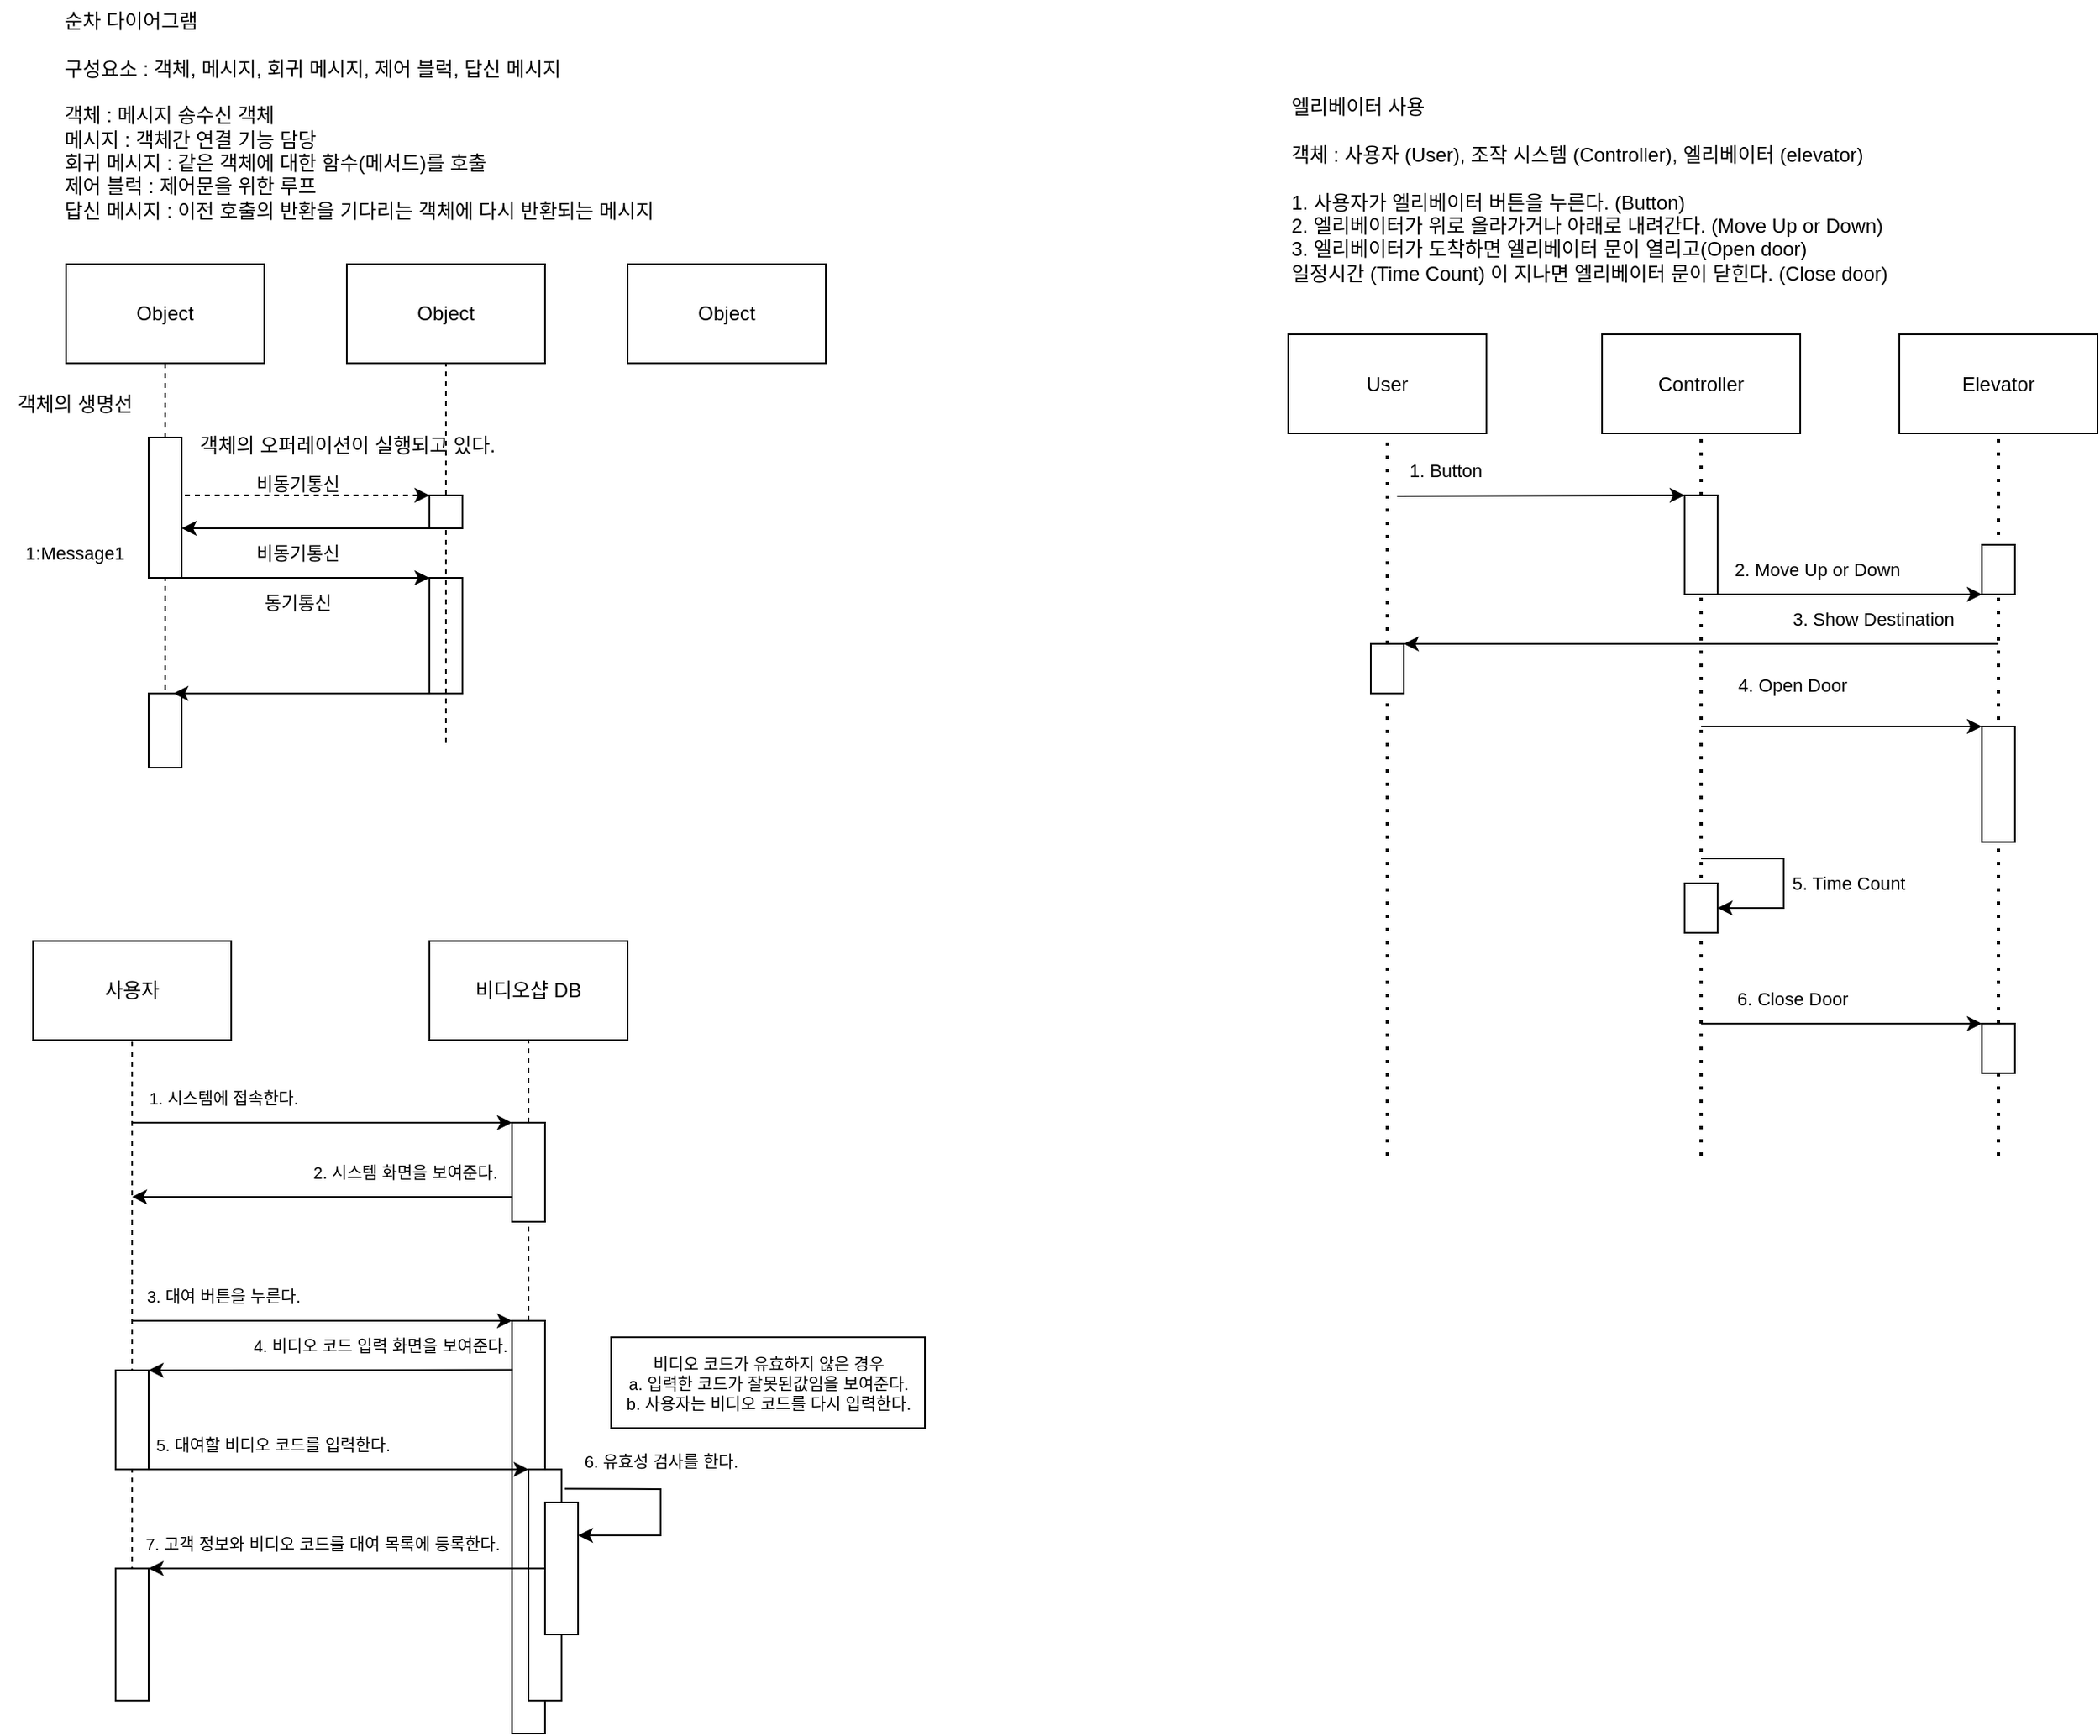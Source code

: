 <mxfile version="27.2.0">
  <diagram name="페이지-1" id="1YTHuSm2HGPzSGRn2rOb">
    <mxGraphModel dx="2505" dy="914" grid="1" gridSize="10" guides="1" tooltips="1" connect="1" arrows="1" fold="1" page="1" pageScale="1" pageWidth="827" pageHeight="1169" math="0" shadow="0">
      <root>
        <mxCell id="0" />
        <mxCell id="1" parent="0" />
        <mxCell id="fI4RuD9UBc3LA53aWhnX-50" value="엘리베이터 사용&lt;div&gt;&lt;br&gt;&lt;/div&gt;&lt;div&gt;객체 : 사용자 (User), 조작 시스템 (Controller), 엘리베이터 (elevator)&lt;/div&gt;&lt;div&gt;&lt;br&gt;&lt;/div&gt;&lt;div&gt;1. 사용자가 엘리베이터 버튼을 누른다. (Button)&lt;/div&gt;&lt;div&gt;2. 엘리베이터가 위로 올라가거나 아래로 내려간다. (Move Up or Down)&lt;/div&gt;&lt;div&gt;3. 엘리베이터가 도착하면 엘리베이터 문이 열리고(Open door)&amp;nbsp;&lt;/div&gt;&lt;div&gt;일정시간 (Time Count) 이 지나면 엘리베이터 문이 닫힌다. (Close door)&amp;nbsp;&amp;nbsp;&lt;/div&gt;" style="text;html=1;align=left;verticalAlign=middle;resizable=0;points=[];autosize=1;strokeColor=none;fillColor=none;" vertex="1" parent="1">
          <mxGeometry x="60" y="70" width="390" height="130" as="geometry" />
        </mxCell>
        <mxCell id="fI4RuD9UBc3LA53aWhnX-57" value="" style="group" vertex="1" connectable="0" parent="1">
          <mxGeometry x="-700" y="590" width="545" height="480" as="geometry" />
        </mxCell>
        <mxCell id="fI4RuD9UBc3LA53aWhnX-52" value="" style="rounded=0;whiteSpace=wrap;html=1;" vertex="1" parent="fI4RuD9UBc3LA53aWhnX-57">
          <mxGeometry x="350" y="240" width="190" height="55" as="geometry" />
        </mxCell>
        <mxCell id="fI4RuD9UBc3LA53aWhnX-23" value="사용자" style="rounded=0;whiteSpace=wrap;html=1;" vertex="1" parent="fI4RuD9UBc3LA53aWhnX-57">
          <mxGeometry width="120" height="60" as="geometry" />
        </mxCell>
        <mxCell id="fI4RuD9UBc3LA53aWhnX-24" value="비디오샵 DB" style="rounded=0;whiteSpace=wrap;html=1;" vertex="1" parent="fI4RuD9UBc3LA53aWhnX-57">
          <mxGeometry x="240" width="120" height="60" as="geometry" />
        </mxCell>
        <mxCell id="fI4RuD9UBc3LA53aWhnX-25" value="" style="endArrow=none;html=1;rounded=0;entryX=0.5;entryY=1;entryDx=0;entryDy=0;dashed=1;" edge="1" parent="fI4RuD9UBc3LA53aWhnX-57" target="fI4RuD9UBc3LA53aWhnX-23">
          <mxGeometry width="50" height="50" relative="1" as="geometry">
            <mxPoint x="60" y="460" as="sourcePoint" />
            <mxPoint x="100" y="140" as="targetPoint" />
          </mxGeometry>
        </mxCell>
        <mxCell id="fI4RuD9UBc3LA53aWhnX-26" value="" style="endArrow=none;html=1;rounded=0;entryX=0.5;entryY=1;entryDx=0;entryDy=0;dashed=1;" edge="1" parent="fI4RuD9UBc3LA53aWhnX-57" source="fI4RuD9UBc3LA53aWhnX-33" target="fI4RuD9UBc3LA53aWhnX-24">
          <mxGeometry width="50" height="50" relative="1" as="geometry">
            <mxPoint x="300" y="440.571" as="sourcePoint" />
            <mxPoint x="100" y="190" as="targetPoint" />
          </mxGeometry>
        </mxCell>
        <mxCell id="fI4RuD9UBc3LA53aWhnX-29" value="1. 시스템에 접속한다." style="text;html=1;align=center;verticalAlign=middle;resizable=0;points=[];autosize=1;strokeColor=none;fillColor=none;fontSize=10;" vertex="1" parent="fI4RuD9UBc3LA53aWhnX-57">
          <mxGeometry x="60" y="80" width="110" height="30" as="geometry" />
        </mxCell>
        <mxCell id="fI4RuD9UBc3LA53aWhnX-30" value="" style="rounded=0;whiteSpace=wrap;html=1;" vertex="1" parent="fI4RuD9UBc3LA53aWhnX-57">
          <mxGeometry x="290" y="110" width="20" height="60" as="geometry" />
        </mxCell>
        <mxCell id="fI4RuD9UBc3LA53aWhnX-27" value="" style="endArrow=classic;html=1;rounded=0;entryX=0;entryY=0;entryDx=0;entryDy=0;" edge="1" parent="fI4RuD9UBc3LA53aWhnX-57" target="fI4RuD9UBc3LA53aWhnX-30">
          <mxGeometry width="50" height="50" relative="1" as="geometry">
            <mxPoint x="60" y="110" as="sourcePoint" />
            <mxPoint x="280" y="110" as="targetPoint" />
          </mxGeometry>
        </mxCell>
        <mxCell id="fI4RuD9UBc3LA53aWhnX-31" value="" style="endArrow=classic;html=1;rounded=0;exitX=0;exitY=0.75;exitDx=0;exitDy=0;" edge="1" parent="fI4RuD9UBc3LA53aWhnX-57" source="fI4RuD9UBc3LA53aWhnX-30">
          <mxGeometry width="50" height="50" relative="1" as="geometry">
            <mxPoint x="50" y="160" as="sourcePoint" />
            <mxPoint x="60" y="155" as="targetPoint" />
          </mxGeometry>
        </mxCell>
        <mxCell id="fI4RuD9UBc3LA53aWhnX-32" value="2. 시스템 화면을 보여준다." style="text;html=1;align=center;verticalAlign=middle;resizable=0;points=[];autosize=1;strokeColor=none;fillColor=none;fontSize=10;" vertex="1" parent="fI4RuD9UBc3LA53aWhnX-57">
          <mxGeometry x="160" y="125" width="130" height="30" as="geometry" />
        </mxCell>
        <mxCell id="fI4RuD9UBc3LA53aWhnX-33" value="" style="rounded=0;whiteSpace=wrap;html=1;" vertex="1" parent="fI4RuD9UBc3LA53aWhnX-57">
          <mxGeometry x="290" y="230" width="20" height="250" as="geometry" />
        </mxCell>
        <mxCell id="fI4RuD9UBc3LA53aWhnX-35" value="" style="endArrow=classic;html=1;rounded=0;entryX=0;entryY=0;entryDx=0;entryDy=0;" edge="1" parent="fI4RuD9UBc3LA53aWhnX-57" target="fI4RuD9UBc3LA53aWhnX-33">
          <mxGeometry width="50" height="50" relative="1" as="geometry">
            <mxPoint x="60" y="230" as="sourcePoint" />
            <mxPoint x="140" y="200" as="targetPoint" />
          </mxGeometry>
        </mxCell>
        <mxCell id="fI4RuD9UBc3LA53aWhnX-37" value="3. 대여 버튼을 누른다." style="text;html=1;align=center;verticalAlign=middle;resizable=0;points=[];autosize=1;strokeColor=none;fillColor=none;fontSize=10;" vertex="1" parent="fI4RuD9UBc3LA53aWhnX-57">
          <mxGeometry x="55" y="200" width="120" height="30" as="geometry" />
        </mxCell>
        <mxCell id="fI4RuD9UBc3LA53aWhnX-38" value="4. 비디오 코드 입력 화면을 보여준다." style="text;html=1;align=center;verticalAlign=middle;resizable=0;points=[];autosize=1;strokeColor=none;fillColor=none;fontSize=10;" vertex="1" parent="fI4RuD9UBc3LA53aWhnX-57">
          <mxGeometry x="120" y="230" width="180" height="30" as="geometry" />
        </mxCell>
        <mxCell id="fI4RuD9UBc3LA53aWhnX-39" value="" style="rounded=0;whiteSpace=wrap;html=1;" vertex="1" parent="fI4RuD9UBc3LA53aWhnX-57">
          <mxGeometry x="50" y="260" width="20" height="60" as="geometry" />
        </mxCell>
        <mxCell id="fI4RuD9UBc3LA53aWhnX-36" value="" style="endArrow=classic;html=1;rounded=0;exitX=0.029;exitY=0.119;exitDx=0;exitDy=0;entryX=1;entryY=0;entryDx=0;entryDy=0;exitPerimeter=0;" edge="1" parent="fI4RuD9UBc3LA53aWhnX-57" source="fI4RuD9UBc3LA53aWhnX-33" target="fI4RuD9UBc3LA53aWhnX-39">
          <mxGeometry width="50" height="50" relative="1" as="geometry">
            <mxPoint x="110" y="300" as="sourcePoint" />
            <mxPoint x="60" y="260" as="targetPoint" />
          </mxGeometry>
        </mxCell>
        <mxCell id="fI4RuD9UBc3LA53aWhnX-42" value="" style="rounded=0;whiteSpace=wrap;html=1;" vertex="1" parent="fI4RuD9UBc3LA53aWhnX-57">
          <mxGeometry x="300" y="320" width="20" height="140" as="geometry" />
        </mxCell>
        <mxCell id="fI4RuD9UBc3LA53aWhnX-45" value="5. 대여할 비디오 코드를 입력한다." style="text;html=1;align=center;verticalAlign=middle;resizable=0;points=[];autosize=1;strokeColor=none;fillColor=none;fontSize=10;" vertex="1" parent="fI4RuD9UBc3LA53aWhnX-57">
          <mxGeometry x="60" y="290" width="170" height="30" as="geometry" />
        </mxCell>
        <mxCell id="fI4RuD9UBc3LA53aWhnX-44" value="" style="endArrow=classic;html=1;rounded=0;exitX=1;exitY=1;exitDx=0;exitDy=0;entryX=0;entryY=0;entryDx=0;entryDy=0;" edge="1" parent="fI4RuD9UBc3LA53aWhnX-57" source="fI4RuD9UBc3LA53aWhnX-39" target="fI4RuD9UBc3LA53aWhnX-42">
          <mxGeometry width="50" height="50" relative="1" as="geometry">
            <mxPoint x="50" y="390" as="sourcePoint" />
            <mxPoint x="260" y="320" as="targetPoint" />
          </mxGeometry>
        </mxCell>
        <mxCell id="fI4RuD9UBc3LA53aWhnX-46" value="" style="rounded=0;whiteSpace=wrap;html=1;" vertex="1" parent="fI4RuD9UBc3LA53aWhnX-57">
          <mxGeometry x="310" y="340" width="20" height="80" as="geometry" />
        </mxCell>
        <mxCell id="fI4RuD9UBc3LA53aWhnX-47" value="" style="endArrow=classic;html=1;rounded=0;exitX=1.1;exitY=0.084;exitDx=0;exitDy=0;exitPerimeter=0;entryX=1;entryY=0.25;entryDx=0;entryDy=0;" edge="1" parent="fI4RuD9UBc3LA53aWhnX-57" source="fI4RuD9UBc3LA53aWhnX-42" target="fI4RuD9UBc3LA53aWhnX-46">
          <mxGeometry width="50" height="50" relative="1" as="geometry">
            <mxPoint x="360" y="330" as="sourcePoint" />
            <mxPoint x="410" y="280" as="targetPoint" />
            <Array as="points">
              <mxPoint x="380" y="332" />
              <mxPoint x="380" y="360" />
            </Array>
          </mxGeometry>
        </mxCell>
        <mxCell id="fI4RuD9UBc3LA53aWhnX-48" value="비디오 코드가 유효하지 않은 경우&lt;div&gt;a. 입력한 코드가 잘못된값임을 보여준다.&lt;/div&gt;&lt;div&gt;b. 사용자는 비디오 코드를 다시 입력한다.&lt;/div&gt;" style="text;html=1;align=center;verticalAlign=middle;resizable=0;points=[];autosize=1;strokeColor=none;fillColor=none;fontSize=10;" vertex="1" parent="fI4RuD9UBc3LA53aWhnX-57">
          <mxGeometry x="345" y="242.5" width="200" height="50" as="geometry" />
        </mxCell>
        <mxCell id="fI4RuD9UBc3LA53aWhnX-49" value="6. 유효성 검사를 한다." style="text;html=1;align=center;verticalAlign=middle;resizable=0;points=[];autosize=1;strokeColor=none;fillColor=none;fontSize=10;" vertex="1" parent="fI4RuD9UBc3LA53aWhnX-57">
          <mxGeometry x="320" y="300" width="120" height="30" as="geometry" />
        </mxCell>
        <mxCell id="fI4RuD9UBc3LA53aWhnX-53" value="" style="rounded=0;whiteSpace=wrap;html=1;" vertex="1" parent="fI4RuD9UBc3LA53aWhnX-57">
          <mxGeometry x="50" y="380" width="20" height="80" as="geometry" />
        </mxCell>
        <mxCell id="fI4RuD9UBc3LA53aWhnX-54" value="" style="endArrow=classic;html=1;rounded=0;entryX=1;entryY=0;entryDx=0;entryDy=0;exitX=0;exitY=0.5;exitDx=0;exitDy=0;" edge="1" parent="fI4RuD9UBc3LA53aWhnX-57" source="fI4RuD9UBc3LA53aWhnX-46" target="fI4RuD9UBc3LA53aWhnX-53">
          <mxGeometry width="50" height="50" relative="1" as="geometry">
            <mxPoint x="220" y="430" as="sourcePoint" />
            <mxPoint x="270" y="380" as="targetPoint" />
          </mxGeometry>
        </mxCell>
        <mxCell id="fI4RuD9UBc3LA53aWhnX-56" value="7. 고객 정보와 비디오 코드를 대여 목록에 등록한다." style="text;html=1;align=center;verticalAlign=middle;resizable=0;points=[];autosize=1;strokeColor=none;fillColor=none;fontSize=10;" vertex="1" parent="fI4RuD9UBc3LA53aWhnX-57">
          <mxGeometry x="55" y="350" width="240" height="30" as="geometry" />
        </mxCell>
        <mxCell id="fI4RuD9UBc3LA53aWhnX-58" value="" style="group" vertex="1" connectable="0" parent="1">
          <mxGeometry x="-720" y="20" width="500" height="465" as="geometry" />
        </mxCell>
        <mxCell id="fI4RuD9UBc3LA53aWhnX-1" value="&lt;div style=&quot;text-align: left;&quot;&gt;&lt;span style=&quot;background-color: transparent; color: light-dark(rgb(0, 0, 0), rgb(255, 255, 255));&quot;&gt;순차 다이어그램&lt;/span&gt;&lt;/div&gt;&lt;div style=&quot;text-align: left;&quot;&gt;&lt;br&gt;&lt;/div&gt;&lt;div style=&quot;text-align: left;&quot;&gt;구성요소 : 객체, 메시지, 회귀 메시지, 제어 블럭, 답신 메시지&lt;/div&gt;&lt;div style=&quot;text-align: left;&quot;&gt;&lt;br&gt;&lt;/div&gt;&lt;div style=&quot;text-align: left;&quot;&gt;객체 : 메시지 송수신 객체&lt;/div&gt;&lt;div style=&quot;text-align: left;&quot;&gt;메시지 : 객체간 연결 기능 담당&lt;/div&gt;&lt;div style=&quot;text-align: left;&quot;&gt;회귀 메시지 : 같은 객체에 대한 함수(메서드)를 호출&lt;/div&gt;&lt;div style=&quot;text-align: left;&quot;&gt;제어 블럭 : 제어문을 위한 루프&lt;/div&gt;&lt;div style=&quot;text-align: left;&quot;&gt;답신 메시지 : 이전 호출의 반환을 기다리는 객체에 다시 반환되는 메시지&lt;/div&gt;" style="text;html=1;align=center;verticalAlign=middle;resizable=0;points=[];autosize=1;strokeColor=none;fillColor=none;" vertex="1" parent="fI4RuD9UBc3LA53aWhnX-58">
          <mxGeometry x="27" width="380" height="140" as="geometry" />
        </mxCell>
        <mxCell id="fI4RuD9UBc3LA53aWhnX-2" value="Object" style="rounded=0;whiteSpace=wrap;html=1;" vertex="1" parent="fI4RuD9UBc3LA53aWhnX-58">
          <mxGeometry x="40" y="160" width="120" height="60" as="geometry" />
        </mxCell>
        <mxCell id="fI4RuD9UBc3LA53aWhnX-3" value="Object" style="rounded=0;whiteSpace=wrap;html=1;" vertex="1" parent="fI4RuD9UBc3LA53aWhnX-58">
          <mxGeometry x="380" y="160" width="120" height="60" as="geometry" />
        </mxCell>
        <mxCell id="fI4RuD9UBc3LA53aWhnX-4" value="Object" style="rounded=0;whiteSpace=wrap;html=1;" vertex="1" parent="fI4RuD9UBc3LA53aWhnX-58">
          <mxGeometry x="210" y="160" width="120" height="60" as="geometry" />
        </mxCell>
        <mxCell id="fI4RuD9UBc3LA53aWhnX-5" value="" style="endArrow=none;html=1;rounded=0;entryX=0.5;entryY=1;entryDx=0;entryDy=0;dashed=1;" edge="1" parent="fI4RuD9UBc3LA53aWhnX-58" source="fI4RuD9UBc3LA53aWhnX-8" target="fI4RuD9UBc3LA53aWhnX-2">
          <mxGeometry width="50" height="50" relative="1" as="geometry">
            <mxPoint x="100" y="350" as="sourcePoint" />
            <mxPoint x="110" y="240" as="targetPoint" />
          </mxGeometry>
        </mxCell>
        <mxCell id="fI4RuD9UBc3LA53aWhnX-6" value="객체의 생명선" style="text;html=1;align=center;verticalAlign=middle;resizable=0;points=[];autosize=1;strokeColor=none;fillColor=none;" vertex="1" parent="fI4RuD9UBc3LA53aWhnX-58">
          <mxGeometry y="230" width="90" height="30" as="geometry" />
        </mxCell>
        <mxCell id="fI4RuD9UBc3LA53aWhnX-7" value="객체의 오퍼레이션이 실행되고 있다." style="text;html=1;align=center;verticalAlign=middle;resizable=0;points=[];autosize=1;strokeColor=none;fillColor=none;" vertex="1" parent="fI4RuD9UBc3LA53aWhnX-58">
          <mxGeometry x="110" y="255" width="200" height="30" as="geometry" />
        </mxCell>
        <mxCell id="fI4RuD9UBc3LA53aWhnX-9" value="" style="endArrow=none;html=1;rounded=0;entryX=0.5;entryY=1;entryDx=0;entryDy=0;dashed=1;" edge="1" parent="fI4RuD9UBc3LA53aWhnX-58" target="fI4RuD9UBc3LA53aWhnX-8">
          <mxGeometry width="50" height="50" relative="1" as="geometry">
            <mxPoint x="100" y="430" as="sourcePoint" />
            <mxPoint x="100" y="220" as="targetPoint" />
          </mxGeometry>
        </mxCell>
        <mxCell id="fI4RuD9UBc3LA53aWhnX-10" value="" style="endArrow=classic;html=1;rounded=0;" edge="1" parent="fI4RuD9UBc3LA53aWhnX-58">
          <mxGeometry width="50" height="50" relative="1" as="geometry">
            <mxPoint x="110" y="350" as="sourcePoint" />
            <mxPoint x="260" y="350" as="targetPoint" />
          </mxGeometry>
        </mxCell>
        <mxCell id="fI4RuD9UBc3LA53aWhnX-11" value="" style="endArrow=none;html=1;rounded=0;entryX=0.5;entryY=1;entryDx=0;entryDy=0;dashed=1;" edge="1" parent="fI4RuD9UBc3LA53aWhnX-58" source="fI4RuD9UBc3LA53aWhnX-13" target="fI4RuD9UBc3LA53aWhnX-4">
          <mxGeometry width="50" height="50" relative="1" as="geometry">
            <mxPoint x="270" y="450" as="sourcePoint" />
            <mxPoint x="90" y="210" as="targetPoint" />
          </mxGeometry>
        </mxCell>
        <mxCell id="fI4RuD9UBc3LA53aWhnX-12" value="" style="rounded=0;whiteSpace=wrap;html=1;" vertex="1" parent="fI4RuD9UBc3LA53aWhnX-58">
          <mxGeometry x="260" y="350" width="20" height="70" as="geometry" />
        </mxCell>
        <mxCell id="fI4RuD9UBc3LA53aWhnX-14" value="" style="endArrow=none;html=1;rounded=0;entryX=0.5;entryY=1;entryDx=0;entryDy=0;dashed=1;" edge="1" parent="fI4RuD9UBc3LA53aWhnX-58" target="fI4RuD9UBc3LA53aWhnX-13">
          <mxGeometry width="50" height="50" relative="1" as="geometry">
            <mxPoint x="270" y="450" as="sourcePoint" />
            <mxPoint x="270" y="220" as="targetPoint" />
          </mxGeometry>
        </mxCell>
        <mxCell id="fI4RuD9UBc3LA53aWhnX-13" value="" style="rounded=0;whiteSpace=wrap;html=1;" vertex="1" parent="fI4RuD9UBc3LA53aWhnX-58">
          <mxGeometry x="260" y="300" width="20" height="20" as="geometry" />
        </mxCell>
        <mxCell id="fI4RuD9UBc3LA53aWhnX-15" value="" style="endArrow=classic;html=1;rounded=0;entryX=0;entryY=0.5;entryDx=0;entryDy=0;exitX=0.5;exitY=0.529;exitDx=0;exitDy=0;exitPerimeter=0;dashed=1;" edge="1" parent="fI4RuD9UBc3LA53aWhnX-58">
          <mxGeometry width="50" height="50" relative="1" as="geometry">
            <mxPoint x="100" y="299.995" as="sourcePoint" />
            <mxPoint x="260" y="300.03" as="targetPoint" />
          </mxGeometry>
        </mxCell>
        <mxCell id="fI4RuD9UBc3LA53aWhnX-8" value="" style="rounded=0;whiteSpace=wrap;html=1;" vertex="1" parent="fI4RuD9UBc3LA53aWhnX-58">
          <mxGeometry x="90" y="265" width="20" height="85" as="geometry" />
        </mxCell>
        <mxCell id="fI4RuD9UBc3LA53aWhnX-16" value="" style="endArrow=classic;html=1;rounded=0;exitX=0;exitY=1;exitDx=0;exitDy=0;entryX=1;entryY=0.647;entryDx=0;entryDy=0;entryPerimeter=0;" edge="1" parent="fI4RuD9UBc3LA53aWhnX-58" source="fI4RuD9UBc3LA53aWhnX-13" target="fI4RuD9UBc3LA53aWhnX-8">
          <mxGeometry width="50" height="50" relative="1" as="geometry">
            <mxPoint x="40" y="260" as="sourcePoint" />
            <mxPoint x="90" y="210" as="targetPoint" />
          </mxGeometry>
        </mxCell>
        <mxCell id="fI4RuD9UBc3LA53aWhnX-17" value="비동기통신" style="text;html=1;align=center;verticalAlign=middle;resizable=0;points=[];autosize=1;strokeColor=none;fillColor=none;fontSize=11;" vertex="1" parent="fI4RuD9UBc3LA53aWhnX-58">
          <mxGeometry x="145" y="278" width="70" height="30" as="geometry" />
        </mxCell>
        <mxCell id="fI4RuD9UBc3LA53aWhnX-18" value="비동기통신" style="text;html=1;align=center;verticalAlign=middle;resizable=0;points=[];autosize=1;strokeColor=none;fillColor=none;fontSize=11;" vertex="1" parent="fI4RuD9UBc3LA53aWhnX-58">
          <mxGeometry x="145" y="320" width="70" height="30" as="geometry" />
        </mxCell>
        <mxCell id="fI4RuD9UBc3LA53aWhnX-19" value="동기통신" style="text;html=1;align=center;verticalAlign=middle;resizable=0;points=[];autosize=1;strokeColor=none;fillColor=none;fontSize=11;" vertex="1" parent="fI4RuD9UBc3LA53aWhnX-58">
          <mxGeometry x="150" y="350" width="60" height="30" as="geometry" />
        </mxCell>
        <mxCell id="fI4RuD9UBc3LA53aWhnX-20" value="1:Message1" style="text;html=1;align=center;verticalAlign=middle;resizable=0;points=[];autosize=1;strokeColor=none;fillColor=none;fontSize=11;" vertex="1" parent="fI4RuD9UBc3LA53aWhnX-58">
          <mxGeometry x="5" y="320" width="80" height="30" as="geometry" />
        </mxCell>
        <mxCell id="fI4RuD9UBc3LA53aWhnX-21" value="" style="rounded=0;whiteSpace=wrap;html=1;" vertex="1" parent="fI4RuD9UBc3LA53aWhnX-58">
          <mxGeometry x="90" y="420" width="20" height="45" as="geometry" />
        </mxCell>
        <mxCell id="fI4RuD9UBc3LA53aWhnX-22" value="" style="endArrow=classic;html=1;rounded=0;exitX=0;exitY=1;exitDx=0;exitDy=0;entryX=0.75;entryY=0;entryDx=0;entryDy=0;" edge="1" parent="fI4RuD9UBc3LA53aWhnX-58" source="fI4RuD9UBc3LA53aWhnX-12" target="fI4RuD9UBc3LA53aWhnX-21">
          <mxGeometry width="50" height="50" relative="1" as="geometry">
            <mxPoint x="40" y="430" as="sourcePoint" />
            <mxPoint x="90" y="380" as="targetPoint" />
          </mxGeometry>
        </mxCell>
        <mxCell id="fI4RuD9UBc3LA53aWhnX-59" value="User" style="rounded=0;whiteSpace=wrap;html=1;" vertex="1" parent="1">
          <mxGeometry x="60" y="222.5" width="120" height="60" as="geometry" />
        </mxCell>
        <mxCell id="fI4RuD9UBc3LA53aWhnX-60" value="Controller" style="rounded=0;whiteSpace=wrap;html=1;" vertex="1" parent="1">
          <mxGeometry x="250" y="222.5" width="120" height="60" as="geometry" />
        </mxCell>
        <mxCell id="fI4RuD9UBc3LA53aWhnX-61" value="Elevator" style="rounded=0;whiteSpace=wrap;html=1;" vertex="1" parent="1">
          <mxGeometry x="430" y="222.5" width="120" height="60" as="geometry" />
        </mxCell>
        <mxCell id="fI4RuD9UBc3LA53aWhnX-63" value="" style="endArrow=none;dashed=1;html=1;dashPattern=1 3;strokeWidth=2;rounded=0;entryX=0.5;entryY=1;entryDx=0;entryDy=0;" edge="1" parent="1" source="fI4RuD9UBc3LA53aWhnX-73" target="fI4RuD9UBc3LA53aWhnX-59">
          <mxGeometry width="50" height="50" relative="1" as="geometry">
            <mxPoint x="120" y="560" as="sourcePoint" />
            <mxPoint x="340" y="400" as="targetPoint" />
          </mxGeometry>
        </mxCell>
        <mxCell id="fI4RuD9UBc3LA53aWhnX-64" value="" style="endArrow=none;dashed=1;html=1;dashPattern=1 3;strokeWidth=2;rounded=0;entryX=0.5;entryY=1;entryDx=0;entryDy=0;" edge="1" parent="1" source="fI4RuD9UBc3LA53aWhnX-92">
          <mxGeometry width="50" height="50" relative="1" as="geometry">
            <mxPoint x="490" y="720" as="sourcePoint" />
            <mxPoint x="490" y="282.5" as="targetPoint" />
          </mxGeometry>
        </mxCell>
        <mxCell id="fI4RuD9UBc3LA53aWhnX-66" value="" style="endArrow=none;dashed=1;html=1;dashPattern=1 3;strokeWidth=2;rounded=0;entryX=0.5;entryY=1;entryDx=0;entryDy=0;" edge="1" parent="1">
          <mxGeometry width="50" height="50" relative="1" as="geometry">
            <mxPoint x="310" y="720" as="sourcePoint" />
            <mxPoint x="310" y="282.5" as="targetPoint" />
          </mxGeometry>
        </mxCell>
        <mxCell id="fI4RuD9UBc3LA53aWhnX-67" value="1. Button" style="text;html=1;align=center;verticalAlign=middle;resizable=0;points=[];autosize=1;strokeColor=none;fillColor=none;fontSize=11;" vertex="1" parent="1">
          <mxGeometry x="120" y="290" width="70" height="30" as="geometry" />
        </mxCell>
        <mxCell id="fI4RuD9UBc3LA53aWhnX-68" value="2. Move Up or Down" style="text;html=1;align=center;verticalAlign=middle;resizable=0;points=[];autosize=1;strokeColor=none;fillColor=none;fontSize=11;" vertex="1" parent="1">
          <mxGeometry x="320" y="350" width="120" height="30" as="geometry" />
        </mxCell>
        <mxCell id="fI4RuD9UBc3LA53aWhnX-69" value="" style="rounded=0;whiteSpace=wrap;html=1;" vertex="1" parent="1">
          <mxGeometry x="300" y="320" width="20" height="60" as="geometry" />
        </mxCell>
        <mxCell id="fI4RuD9UBc3LA53aWhnX-70" value="" style="endArrow=classic;html=1;rounded=0;exitX=1;exitY=1;exitDx=0;exitDy=0;" edge="1" parent="1" source="fI4RuD9UBc3LA53aWhnX-69">
          <mxGeometry width="50" height="50" relative="1" as="geometry">
            <mxPoint x="330" y="380" as="sourcePoint" />
            <mxPoint x="480" y="380" as="targetPoint" />
          </mxGeometry>
        </mxCell>
        <mxCell id="fI4RuD9UBc3LA53aWhnX-71" value="" style="endArrow=classic;html=1;rounded=0;entryX=0;entryY=0;entryDx=0;entryDy=0;exitX=0.084;exitY=1.018;exitDx=0;exitDy=0;exitPerimeter=0;" edge="1" parent="1" source="fI4RuD9UBc3LA53aWhnX-67" target="fI4RuD9UBc3LA53aWhnX-69">
          <mxGeometry width="50" height="50" relative="1" as="geometry">
            <mxPoint x="130" y="330" as="sourcePoint" />
            <mxPoint x="310" y="330" as="targetPoint" />
          </mxGeometry>
        </mxCell>
        <mxCell id="fI4RuD9UBc3LA53aWhnX-72" value="" style="rounded=0;whiteSpace=wrap;html=1;" vertex="1" parent="1">
          <mxGeometry x="480" y="350" width="20" height="30" as="geometry" />
        </mxCell>
        <mxCell id="fI4RuD9UBc3LA53aWhnX-74" value="" style="endArrow=none;dashed=1;html=1;dashPattern=1 3;strokeWidth=2;rounded=0;entryX=0.5;entryY=1;entryDx=0;entryDy=0;" edge="1" parent="1" target="fI4RuD9UBc3LA53aWhnX-73">
          <mxGeometry width="50" height="50" relative="1" as="geometry">
            <mxPoint x="120" y="720" as="sourcePoint" />
            <mxPoint x="120" y="283" as="targetPoint" />
          </mxGeometry>
        </mxCell>
        <mxCell id="fI4RuD9UBc3LA53aWhnX-73" value="" style="rounded=0;whiteSpace=wrap;html=1;" vertex="1" parent="1">
          <mxGeometry x="110" y="410" width="20" height="30" as="geometry" />
        </mxCell>
        <mxCell id="fI4RuD9UBc3LA53aWhnX-75" value="" style="endArrow=classic;html=1;rounded=0;entryX=1;entryY=0;entryDx=0;entryDy=0;" edge="1" parent="1" target="fI4RuD9UBc3LA53aWhnX-73">
          <mxGeometry width="50" height="50" relative="1" as="geometry">
            <mxPoint x="490" y="410" as="sourcePoint" />
            <mxPoint x="310" y="330" as="targetPoint" />
          </mxGeometry>
        </mxCell>
        <mxCell id="fI4RuD9UBc3LA53aWhnX-76" value="3. Show Destination" style="text;html=1;align=center;verticalAlign=middle;resizable=0;points=[];autosize=1;strokeColor=none;fillColor=none;fontSize=11;" vertex="1" parent="1">
          <mxGeometry x="354" y="380" width="120" height="30" as="geometry" />
        </mxCell>
        <mxCell id="fI4RuD9UBc3LA53aWhnX-77" value="4. Open Door" style="text;html=1;align=center;verticalAlign=middle;resizable=0;points=[];autosize=1;strokeColor=none;fillColor=none;fontSize=11;" vertex="1" parent="1">
          <mxGeometry x="320" y="420" width="90" height="30" as="geometry" />
        </mxCell>
        <mxCell id="fI4RuD9UBc3LA53aWhnX-78" value="" style="endArrow=classic;html=1;rounded=0;exitX=1;exitY=1;exitDx=0;exitDy=0;entryX=0;entryY=0;entryDx=0;entryDy=0;" edge="1" parent="1" target="fI4RuD9UBc3LA53aWhnX-79">
          <mxGeometry width="50" height="50" relative="1" as="geometry">
            <mxPoint x="310" y="460" as="sourcePoint" />
            <mxPoint x="470" y="460" as="targetPoint" />
          </mxGeometry>
        </mxCell>
        <mxCell id="fI4RuD9UBc3LA53aWhnX-79" value="" style="rounded=0;whiteSpace=wrap;html=1;" vertex="1" parent="1">
          <mxGeometry x="480" y="460" width="20" height="70" as="geometry" />
        </mxCell>
        <mxCell id="fI4RuD9UBc3LA53aWhnX-84" value="" style="rounded=0;whiteSpace=wrap;html=1;" vertex="1" parent="1">
          <mxGeometry x="300" y="555" width="20" height="30" as="geometry" />
        </mxCell>
        <mxCell id="fI4RuD9UBc3LA53aWhnX-85" value="" style="endArrow=classic;html=1;rounded=0;entryX=1;entryY=0.5;entryDx=0;entryDy=0;" edge="1" parent="1" target="fI4RuD9UBc3LA53aWhnX-84">
          <mxGeometry width="50" height="50" relative="1" as="geometry">
            <mxPoint x="310" y="540" as="sourcePoint" />
            <mxPoint x="480" y="530" as="targetPoint" />
            <Array as="points">
              <mxPoint x="360" y="540" />
              <mxPoint x="360" y="570" />
            </Array>
          </mxGeometry>
        </mxCell>
        <mxCell id="fI4RuD9UBc3LA53aWhnX-86" value="5. Time Count" style="text;html=1;align=center;verticalAlign=middle;resizable=0;points=[];autosize=1;strokeColor=none;fillColor=none;fontSize=11;" vertex="1" parent="1">
          <mxGeometry x="354" y="540" width="90" height="30" as="geometry" />
        </mxCell>
        <mxCell id="fI4RuD9UBc3LA53aWhnX-91" value="6. Close Door" style="text;html=1;align=center;verticalAlign=middle;resizable=0;points=[];autosize=1;strokeColor=none;fillColor=none;fontSize=11;" vertex="1" parent="1">
          <mxGeometry x="320" y="610" width="90" height="30" as="geometry" />
        </mxCell>
        <mxCell id="fI4RuD9UBc3LA53aWhnX-93" value="" style="endArrow=classic;html=1;rounded=0;exitX=1;exitY=1;exitDx=0;exitDy=0;entryX=0;entryY=0;entryDx=0;entryDy=0;" edge="1" parent="1" target="fI4RuD9UBc3LA53aWhnX-92">
          <mxGeometry width="50" height="50" relative="1" as="geometry">
            <mxPoint x="310" y="640" as="sourcePoint" />
            <mxPoint x="480" y="640" as="targetPoint" />
          </mxGeometry>
        </mxCell>
        <mxCell id="fI4RuD9UBc3LA53aWhnX-94" value="" style="endArrow=none;dashed=1;html=1;dashPattern=1 3;strokeWidth=2;rounded=0;entryX=0.5;entryY=1;entryDx=0;entryDy=0;" edge="1" parent="1" target="fI4RuD9UBc3LA53aWhnX-92">
          <mxGeometry width="50" height="50" relative="1" as="geometry">
            <mxPoint x="490" y="720" as="sourcePoint" />
            <mxPoint x="490" y="282.5" as="targetPoint" />
          </mxGeometry>
        </mxCell>
        <mxCell id="fI4RuD9UBc3LA53aWhnX-92" value="" style="rounded=0;whiteSpace=wrap;html=1;" vertex="1" parent="1">
          <mxGeometry x="480" y="640" width="20" height="30" as="geometry" />
        </mxCell>
      </root>
    </mxGraphModel>
  </diagram>
</mxfile>
